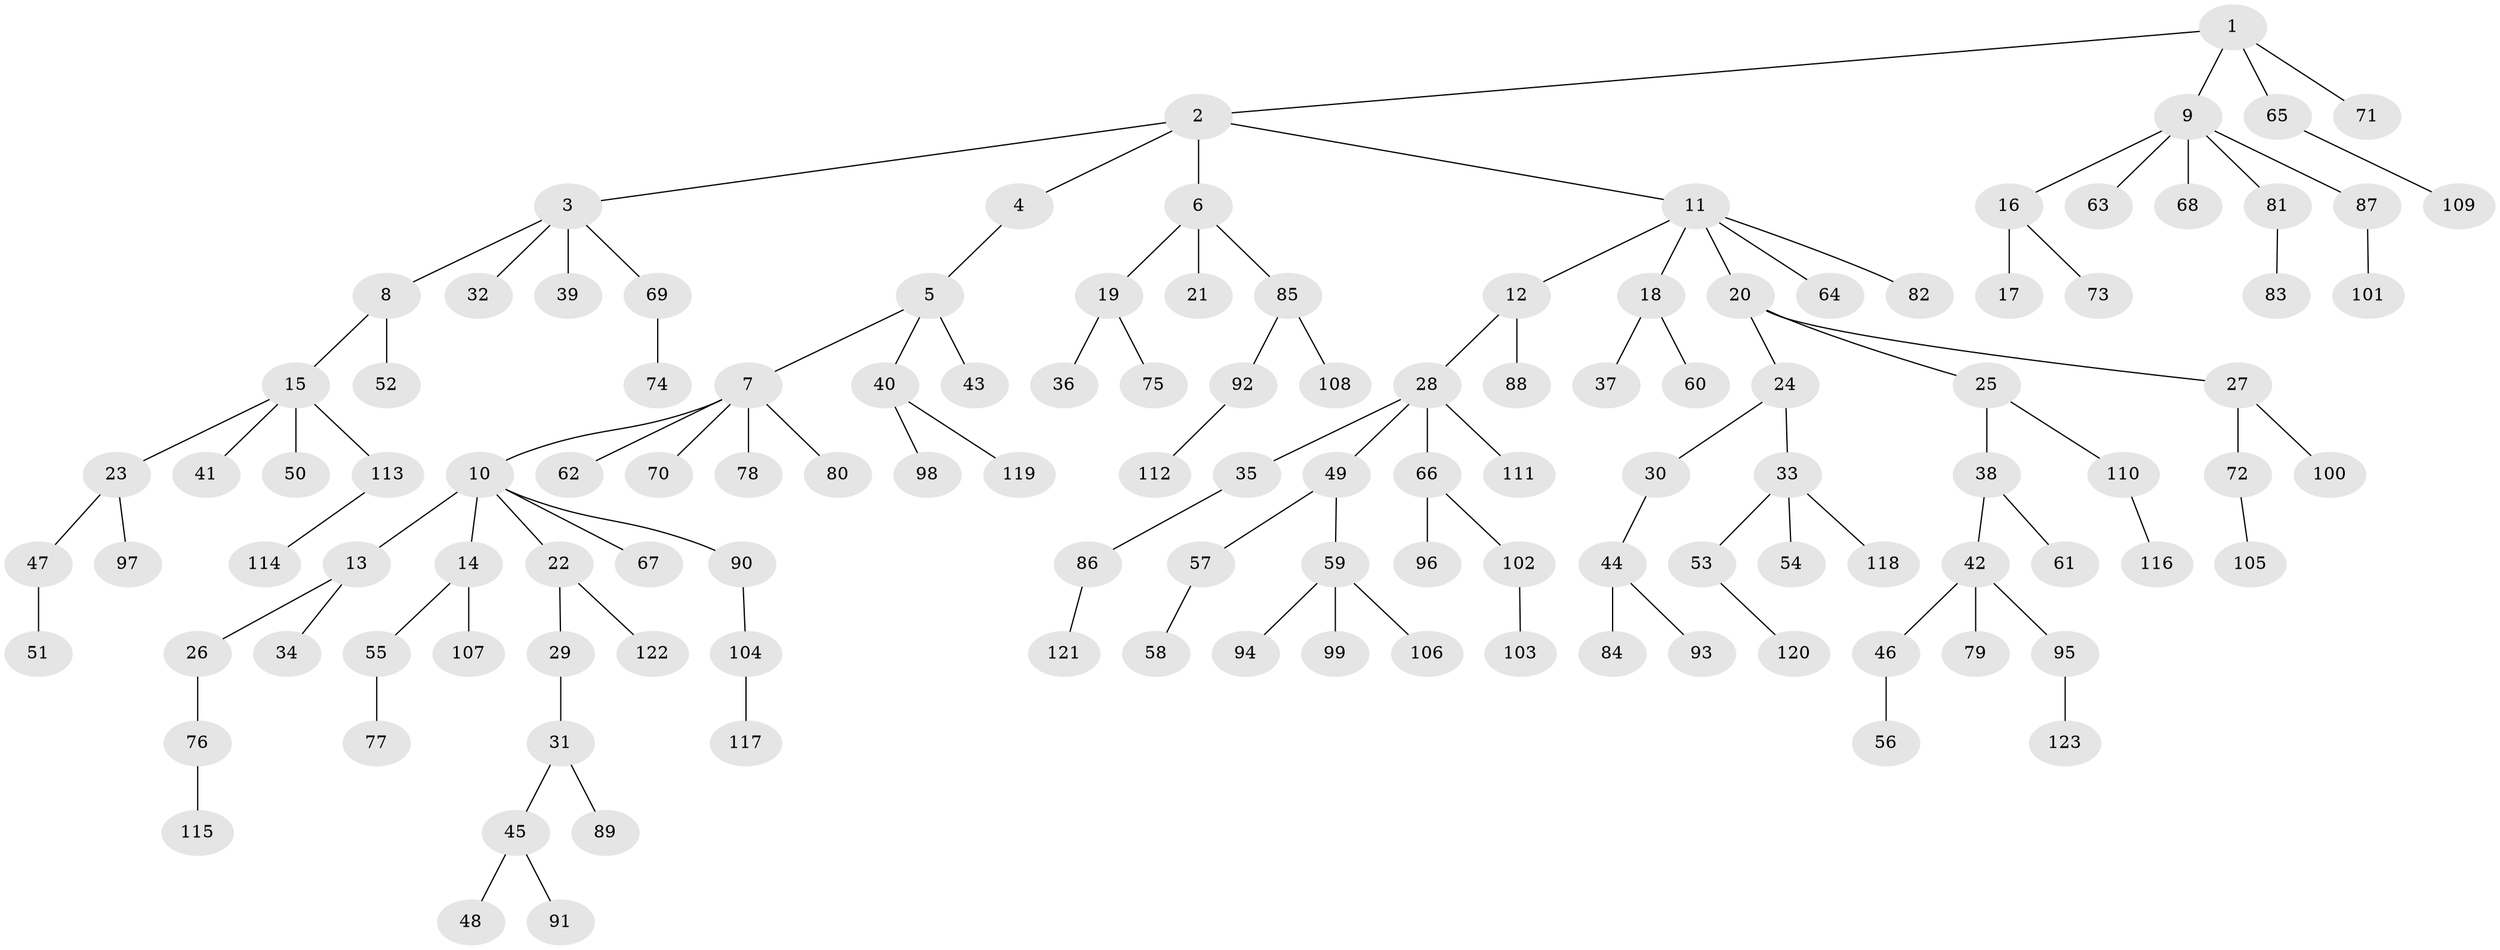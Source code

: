 // coarse degree distribution, {7: 0.0410958904109589, 4: 0.0684931506849315, 2: 0.1780821917808219, 5: 0.0410958904109589, 1: 0.6027397260273972, 3: 0.0547945205479452, 6: 0.0136986301369863}
// Generated by graph-tools (version 1.1) at 2025/19/03/04/25 18:19:14]
// undirected, 123 vertices, 122 edges
graph export_dot {
graph [start="1"]
  node [color=gray90,style=filled];
  1;
  2;
  3;
  4;
  5;
  6;
  7;
  8;
  9;
  10;
  11;
  12;
  13;
  14;
  15;
  16;
  17;
  18;
  19;
  20;
  21;
  22;
  23;
  24;
  25;
  26;
  27;
  28;
  29;
  30;
  31;
  32;
  33;
  34;
  35;
  36;
  37;
  38;
  39;
  40;
  41;
  42;
  43;
  44;
  45;
  46;
  47;
  48;
  49;
  50;
  51;
  52;
  53;
  54;
  55;
  56;
  57;
  58;
  59;
  60;
  61;
  62;
  63;
  64;
  65;
  66;
  67;
  68;
  69;
  70;
  71;
  72;
  73;
  74;
  75;
  76;
  77;
  78;
  79;
  80;
  81;
  82;
  83;
  84;
  85;
  86;
  87;
  88;
  89;
  90;
  91;
  92;
  93;
  94;
  95;
  96;
  97;
  98;
  99;
  100;
  101;
  102;
  103;
  104;
  105;
  106;
  107;
  108;
  109;
  110;
  111;
  112;
  113;
  114;
  115;
  116;
  117;
  118;
  119;
  120;
  121;
  122;
  123;
  1 -- 2;
  1 -- 9;
  1 -- 65;
  1 -- 71;
  2 -- 3;
  2 -- 4;
  2 -- 6;
  2 -- 11;
  3 -- 8;
  3 -- 32;
  3 -- 39;
  3 -- 69;
  4 -- 5;
  5 -- 7;
  5 -- 40;
  5 -- 43;
  6 -- 19;
  6 -- 21;
  6 -- 85;
  7 -- 10;
  7 -- 62;
  7 -- 70;
  7 -- 78;
  7 -- 80;
  8 -- 15;
  8 -- 52;
  9 -- 16;
  9 -- 63;
  9 -- 68;
  9 -- 81;
  9 -- 87;
  10 -- 13;
  10 -- 14;
  10 -- 22;
  10 -- 67;
  10 -- 90;
  11 -- 12;
  11 -- 18;
  11 -- 20;
  11 -- 64;
  11 -- 82;
  12 -- 28;
  12 -- 88;
  13 -- 26;
  13 -- 34;
  14 -- 55;
  14 -- 107;
  15 -- 23;
  15 -- 41;
  15 -- 50;
  15 -- 113;
  16 -- 17;
  16 -- 73;
  18 -- 37;
  18 -- 60;
  19 -- 36;
  19 -- 75;
  20 -- 24;
  20 -- 25;
  20 -- 27;
  22 -- 29;
  22 -- 122;
  23 -- 47;
  23 -- 97;
  24 -- 30;
  24 -- 33;
  25 -- 38;
  25 -- 110;
  26 -- 76;
  27 -- 72;
  27 -- 100;
  28 -- 35;
  28 -- 49;
  28 -- 66;
  28 -- 111;
  29 -- 31;
  30 -- 44;
  31 -- 45;
  31 -- 89;
  33 -- 53;
  33 -- 54;
  33 -- 118;
  35 -- 86;
  38 -- 42;
  38 -- 61;
  40 -- 98;
  40 -- 119;
  42 -- 46;
  42 -- 79;
  42 -- 95;
  44 -- 84;
  44 -- 93;
  45 -- 48;
  45 -- 91;
  46 -- 56;
  47 -- 51;
  49 -- 57;
  49 -- 59;
  53 -- 120;
  55 -- 77;
  57 -- 58;
  59 -- 94;
  59 -- 99;
  59 -- 106;
  65 -- 109;
  66 -- 96;
  66 -- 102;
  69 -- 74;
  72 -- 105;
  76 -- 115;
  81 -- 83;
  85 -- 92;
  85 -- 108;
  86 -- 121;
  87 -- 101;
  90 -- 104;
  92 -- 112;
  95 -- 123;
  102 -- 103;
  104 -- 117;
  110 -- 116;
  113 -- 114;
}
